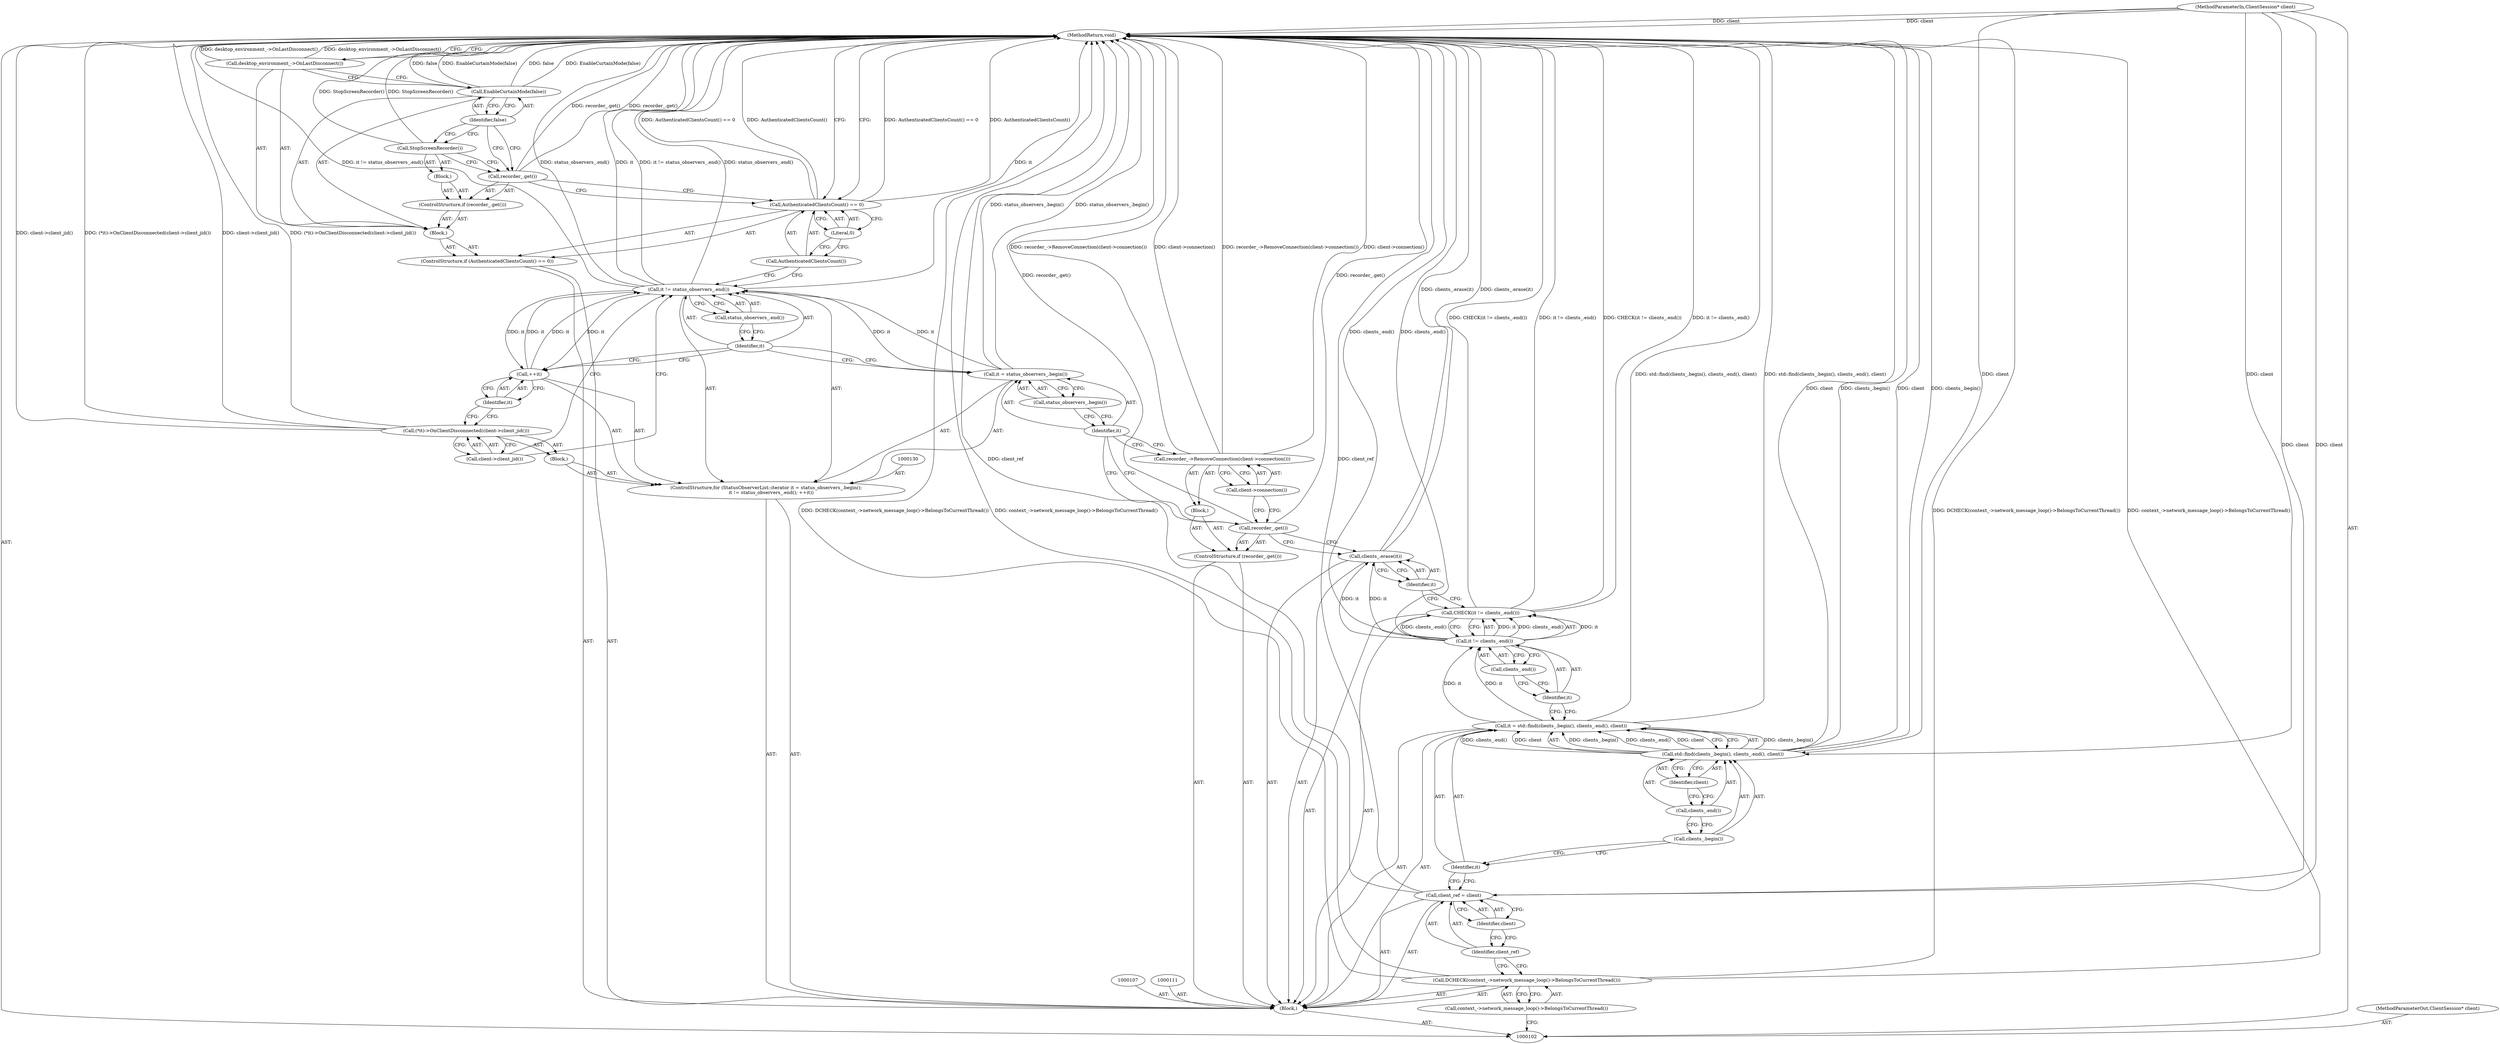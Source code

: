 digraph "0_Chrome_a46bcef82b29d30836a0f26226e3d4aca4fa9612_7" {
"1000154" [label="(MethodReturn,void)"];
"1000103" [label="(MethodParameterIn,ClientSession* client)"];
"1000245" [label="(MethodParameterOut,ClientSession* client)"];
"1000104" [label="(Block,)"];
"1000124" [label="(ControlStructure,if (recorder_.get()))"];
"1000126" [label="(Block,)"];
"1000125" [label="(Call,recorder_.get())"];
"1000128" [label="(Call,client->connection())"];
"1000127" [label="(Call,recorder_->RemoveConnection(client->connection()))"];
"1000129" [label="(ControlStructure,for (StatusObserverList::iterator it = status_observers_.begin();\n       it != status_observers_.end(); ++it))"];
"1000131" [label="(Call,it = status_observers_.begin())"];
"1000132" [label="(Identifier,it)"];
"1000133" [label="(Call,status_observers_.begin())"];
"1000136" [label="(Call,status_observers_.end())"];
"1000137" [label="(Call,++it)"];
"1000138" [label="(Identifier,it)"];
"1000139" [label="(Block,)"];
"1000134" [label="(Call,it != status_observers_.end())"];
"1000135" [label="(Identifier,it)"];
"1000141" [label="(Call,client->client_jid())"];
"1000140" [label="(Call,(*it)->OnClientDisconnected(client->client_jid()))"];
"1000142" [label="(ControlStructure,if (AuthenticatedClientsCount() == 0))"];
"1000145" [label="(Literal,0)"];
"1000146" [label="(Block,)"];
"1000143" [label="(Call,AuthenticatedClientsCount() == 0)"];
"1000144" [label="(Call,AuthenticatedClientsCount())"];
"1000106" [label="(Call,context_->network_message_loop()->BelongsToCurrentThread())"];
"1000105" [label="(Call,DCHECK(context_->network_message_loop()->BelongsToCurrentThread()))"];
"1000149" [label="(Block,)"];
"1000147" [label="(ControlStructure,if (recorder_.get()))"];
"1000148" [label="(Call,recorder_.get())"];
"1000150" [label="(Call,StopScreenRecorder())"];
"1000152" [label="(Identifier,false)"];
"1000151" [label="(Call,EnableCurtainMode(false))"];
"1000153" [label="(Call,desktop_environment_->OnLastDisconnect())"];
"1000108" [label="(Call,client_ref = client)"];
"1000109" [label="(Identifier,client_ref)"];
"1000110" [label="(Identifier,client)"];
"1000112" [label="(Call,it = std::find(clients_.begin(), clients_.end(), client))"];
"1000113" [label="(Identifier,it)"];
"1000114" [label="(Call,std::find(clients_.begin(), clients_.end(), client))"];
"1000115" [label="(Call,clients_.begin())"];
"1000116" [label="(Call,clients_.end())"];
"1000117" [label="(Identifier,client)"];
"1000121" [label="(Call,clients_.end())"];
"1000118" [label="(Call,CHECK(it != clients_.end()))"];
"1000119" [label="(Call,it != clients_.end())"];
"1000120" [label="(Identifier,it)"];
"1000123" [label="(Identifier,it)"];
"1000122" [label="(Call,clients_.erase(it))"];
"1000154" -> "1000102"  [label="AST: "];
"1000154" -> "1000153"  [label="CFG: "];
"1000154" -> "1000143"  [label="CFG: "];
"1000114" -> "1000154"  [label="DDG: client"];
"1000114" -> "1000154"  [label="DDG: clients_.begin()"];
"1000125" -> "1000154"  [label="DDG: recorder_.get()"];
"1000151" -> "1000154"  [label="DDG: EnableCurtainMode(false)"];
"1000151" -> "1000154"  [label="DDG: false"];
"1000105" -> "1000154"  [label="DDG: DCHECK(context_->network_message_loop()->BelongsToCurrentThread())"];
"1000105" -> "1000154"  [label="DDG: context_->network_message_loop()->BelongsToCurrentThread()"];
"1000112" -> "1000154"  [label="DDG: std::find(clients_.begin(), clients_.end(), client)"];
"1000140" -> "1000154"  [label="DDG: client->client_jid()"];
"1000140" -> "1000154"  [label="DDG: (*it)->OnClientDisconnected(client->client_jid())"];
"1000148" -> "1000154"  [label="DDG: recorder_.get()"];
"1000118" -> "1000154"  [label="DDG: CHECK(it != clients_.end())"];
"1000118" -> "1000154"  [label="DDG: it != clients_.end()"];
"1000134" -> "1000154"  [label="DDG: it"];
"1000134" -> "1000154"  [label="DDG: it != status_observers_.end()"];
"1000134" -> "1000154"  [label="DDG: status_observers_.end()"];
"1000150" -> "1000154"  [label="DDG: StopScreenRecorder()"];
"1000127" -> "1000154"  [label="DDG: client->connection()"];
"1000127" -> "1000154"  [label="DDG: recorder_->RemoveConnection(client->connection())"];
"1000103" -> "1000154"  [label="DDG: client"];
"1000143" -> "1000154"  [label="DDG: AuthenticatedClientsCount()"];
"1000143" -> "1000154"  [label="DDG: AuthenticatedClientsCount() == 0"];
"1000119" -> "1000154"  [label="DDG: clients_.end()"];
"1000153" -> "1000154"  [label="DDG: desktop_environment_->OnLastDisconnect()"];
"1000131" -> "1000154"  [label="DDG: status_observers_.begin()"];
"1000122" -> "1000154"  [label="DDG: clients_.erase(it)"];
"1000108" -> "1000154"  [label="DDG: client_ref"];
"1000103" -> "1000102"  [label="AST: "];
"1000103" -> "1000154"  [label="DDG: client"];
"1000103" -> "1000108"  [label="DDG: client"];
"1000103" -> "1000114"  [label="DDG: client"];
"1000245" -> "1000102"  [label="AST: "];
"1000104" -> "1000102"  [label="AST: "];
"1000105" -> "1000104"  [label="AST: "];
"1000107" -> "1000104"  [label="AST: "];
"1000108" -> "1000104"  [label="AST: "];
"1000111" -> "1000104"  [label="AST: "];
"1000112" -> "1000104"  [label="AST: "];
"1000118" -> "1000104"  [label="AST: "];
"1000122" -> "1000104"  [label="AST: "];
"1000124" -> "1000104"  [label="AST: "];
"1000129" -> "1000104"  [label="AST: "];
"1000142" -> "1000104"  [label="AST: "];
"1000124" -> "1000104"  [label="AST: "];
"1000125" -> "1000124"  [label="AST: "];
"1000126" -> "1000124"  [label="AST: "];
"1000126" -> "1000124"  [label="AST: "];
"1000127" -> "1000126"  [label="AST: "];
"1000125" -> "1000124"  [label="AST: "];
"1000125" -> "1000122"  [label="CFG: "];
"1000128" -> "1000125"  [label="CFG: "];
"1000132" -> "1000125"  [label="CFG: "];
"1000125" -> "1000154"  [label="DDG: recorder_.get()"];
"1000128" -> "1000127"  [label="AST: "];
"1000128" -> "1000125"  [label="CFG: "];
"1000127" -> "1000128"  [label="CFG: "];
"1000127" -> "1000126"  [label="AST: "];
"1000127" -> "1000128"  [label="CFG: "];
"1000128" -> "1000127"  [label="AST: "];
"1000132" -> "1000127"  [label="CFG: "];
"1000127" -> "1000154"  [label="DDG: client->connection()"];
"1000127" -> "1000154"  [label="DDG: recorder_->RemoveConnection(client->connection())"];
"1000129" -> "1000104"  [label="AST: "];
"1000130" -> "1000129"  [label="AST: "];
"1000131" -> "1000129"  [label="AST: "];
"1000134" -> "1000129"  [label="AST: "];
"1000137" -> "1000129"  [label="AST: "];
"1000139" -> "1000129"  [label="AST: "];
"1000131" -> "1000129"  [label="AST: "];
"1000131" -> "1000133"  [label="CFG: "];
"1000132" -> "1000131"  [label="AST: "];
"1000133" -> "1000131"  [label="AST: "];
"1000135" -> "1000131"  [label="CFG: "];
"1000131" -> "1000154"  [label="DDG: status_observers_.begin()"];
"1000131" -> "1000134"  [label="DDG: it"];
"1000132" -> "1000131"  [label="AST: "];
"1000132" -> "1000127"  [label="CFG: "];
"1000132" -> "1000125"  [label="CFG: "];
"1000133" -> "1000132"  [label="CFG: "];
"1000133" -> "1000131"  [label="AST: "];
"1000133" -> "1000132"  [label="CFG: "];
"1000131" -> "1000133"  [label="CFG: "];
"1000136" -> "1000134"  [label="AST: "];
"1000136" -> "1000135"  [label="CFG: "];
"1000134" -> "1000136"  [label="CFG: "];
"1000137" -> "1000129"  [label="AST: "];
"1000137" -> "1000138"  [label="CFG: "];
"1000138" -> "1000137"  [label="AST: "];
"1000135" -> "1000137"  [label="CFG: "];
"1000137" -> "1000134"  [label="DDG: it"];
"1000134" -> "1000137"  [label="DDG: it"];
"1000138" -> "1000137"  [label="AST: "];
"1000138" -> "1000140"  [label="CFG: "];
"1000137" -> "1000138"  [label="CFG: "];
"1000139" -> "1000129"  [label="AST: "];
"1000140" -> "1000139"  [label="AST: "];
"1000134" -> "1000129"  [label="AST: "];
"1000134" -> "1000136"  [label="CFG: "];
"1000135" -> "1000134"  [label="AST: "];
"1000136" -> "1000134"  [label="AST: "];
"1000141" -> "1000134"  [label="CFG: "];
"1000144" -> "1000134"  [label="CFG: "];
"1000134" -> "1000154"  [label="DDG: it"];
"1000134" -> "1000154"  [label="DDG: it != status_observers_.end()"];
"1000134" -> "1000154"  [label="DDG: status_observers_.end()"];
"1000131" -> "1000134"  [label="DDG: it"];
"1000137" -> "1000134"  [label="DDG: it"];
"1000134" -> "1000137"  [label="DDG: it"];
"1000135" -> "1000134"  [label="AST: "];
"1000135" -> "1000131"  [label="CFG: "];
"1000135" -> "1000137"  [label="CFG: "];
"1000136" -> "1000135"  [label="CFG: "];
"1000141" -> "1000140"  [label="AST: "];
"1000141" -> "1000134"  [label="CFG: "];
"1000140" -> "1000141"  [label="CFG: "];
"1000140" -> "1000139"  [label="AST: "];
"1000140" -> "1000141"  [label="CFG: "];
"1000141" -> "1000140"  [label="AST: "];
"1000138" -> "1000140"  [label="CFG: "];
"1000140" -> "1000154"  [label="DDG: client->client_jid()"];
"1000140" -> "1000154"  [label="DDG: (*it)->OnClientDisconnected(client->client_jid())"];
"1000142" -> "1000104"  [label="AST: "];
"1000143" -> "1000142"  [label="AST: "];
"1000146" -> "1000142"  [label="AST: "];
"1000145" -> "1000143"  [label="AST: "];
"1000145" -> "1000144"  [label="CFG: "];
"1000143" -> "1000145"  [label="CFG: "];
"1000146" -> "1000142"  [label="AST: "];
"1000147" -> "1000146"  [label="AST: "];
"1000151" -> "1000146"  [label="AST: "];
"1000153" -> "1000146"  [label="AST: "];
"1000143" -> "1000142"  [label="AST: "];
"1000143" -> "1000145"  [label="CFG: "];
"1000144" -> "1000143"  [label="AST: "];
"1000145" -> "1000143"  [label="AST: "];
"1000148" -> "1000143"  [label="CFG: "];
"1000154" -> "1000143"  [label="CFG: "];
"1000143" -> "1000154"  [label="DDG: AuthenticatedClientsCount()"];
"1000143" -> "1000154"  [label="DDG: AuthenticatedClientsCount() == 0"];
"1000144" -> "1000143"  [label="AST: "];
"1000144" -> "1000134"  [label="CFG: "];
"1000145" -> "1000144"  [label="CFG: "];
"1000106" -> "1000105"  [label="AST: "];
"1000106" -> "1000102"  [label="CFG: "];
"1000105" -> "1000106"  [label="CFG: "];
"1000105" -> "1000104"  [label="AST: "];
"1000105" -> "1000106"  [label="CFG: "];
"1000106" -> "1000105"  [label="AST: "];
"1000109" -> "1000105"  [label="CFG: "];
"1000105" -> "1000154"  [label="DDG: DCHECK(context_->network_message_loop()->BelongsToCurrentThread())"];
"1000105" -> "1000154"  [label="DDG: context_->network_message_loop()->BelongsToCurrentThread()"];
"1000149" -> "1000147"  [label="AST: "];
"1000150" -> "1000149"  [label="AST: "];
"1000147" -> "1000146"  [label="AST: "];
"1000148" -> "1000147"  [label="AST: "];
"1000149" -> "1000147"  [label="AST: "];
"1000148" -> "1000147"  [label="AST: "];
"1000148" -> "1000143"  [label="CFG: "];
"1000150" -> "1000148"  [label="CFG: "];
"1000152" -> "1000148"  [label="CFG: "];
"1000148" -> "1000154"  [label="DDG: recorder_.get()"];
"1000150" -> "1000149"  [label="AST: "];
"1000150" -> "1000148"  [label="CFG: "];
"1000152" -> "1000150"  [label="CFG: "];
"1000150" -> "1000154"  [label="DDG: StopScreenRecorder()"];
"1000152" -> "1000151"  [label="AST: "];
"1000152" -> "1000150"  [label="CFG: "];
"1000152" -> "1000148"  [label="CFG: "];
"1000151" -> "1000152"  [label="CFG: "];
"1000151" -> "1000146"  [label="AST: "];
"1000151" -> "1000152"  [label="CFG: "];
"1000152" -> "1000151"  [label="AST: "];
"1000153" -> "1000151"  [label="CFG: "];
"1000151" -> "1000154"  [label="DDG: EnableCurtainMode(false)"];
"1000151" -> "1000154"  [label="DDG: false"];
"1000153" -> "1000146"  [label="AST: "];
"1000153" -> "1000151"  [label="CFG: "];
"1000154" -> "1000153"  [label="CFG: "];
"1000153" -> "1000154"  [label="DDG: desktop_environment_->OnLastDisconnect()"];
"1000108" -> "1000104"  [label="AST: "];
"1000108" -> "1000110"  [label="CFG: "];
"1000109" -> "1000108"  [label="AST: "];
"1000110" -> "1000108"  [label="AST: "];
"1000113" -> "1000108"  [label="CFG: "];
"1000108" -> "1000154"  [label="DDG: client_ref"];
"1000103" -> "1000108"  [label="DDG: client"];
"1000109" -> "1000108"  [label="AST: "];
"1000109" -> "1000105"  [label="CFG: "];
"1000110" -> "1000109"  [label="CFG: "];
"1000110" -> "1000108"  [label="AST: "];
"1000110" -> "1000109"  [label="CFG: "];
"1000108" -> "1000110"  [label="CFG: "];
"1000112" -> "1000104"  [label="AST: "];
"1000112" -> "1000114"  [label="CFG: "];
"1000113" -> "1000112"  [label="AST: "];
"1000114" -> "1000112"  [label="AST: "];
"1000120" -> "1000112"  [label="CFG: "];
"1000112" -> "1000154"  [label="DDG: std::find(clients_.begin(), clients_.end(), client)"];
"1000114" -> "1000112"  [label="DDG: clients_.begin()"];
"1000114" -> "1000112"  [label="DDG: clients_.end()"];
"1000114" -> "1000112"  [label="DDG: client"];
"1000112" -> "1000119"  [label="DDG: it"];
"1000113" -> "1000112"  [label="AST: "];
"1000113" -> "1000108"  [label="CFG: "];
"1000115" -> "1000113"  [label="CFG: "];
"1000114" -> "1000112"  [label="AST: "];
"1000114" -> "1000117"  [label="CFG: "];
"1000115" -> "1000114"  [label="AST: "];
"1000116" -> "1000114"  [label="AST: "];
"1000117" -> "1000114"  [label="AST: "];
"1000112" -> "1000114"  [label="CFG: "];
"1000114" -> "1000154"  [label="DDG: client"];
"1000114" -> "1000154"  [label="DDG: clients_.begin()"];
"1000114" -> "1000112"  [label="DDG: clients_.begin()"];
"1000114" -> "1000112"  [label="DDG: clients_.end()"];
"1000114" -> "1000112"  [label="DDG: client"];
"1000103" -> "1000114"  [label="DDG: client"];
"1000115" -> "1000114"  [label="AST: "];
"1000115" -> "1000113"  [label="CFG: "];
"1000116" -> "1000115"  [label="CFG: "];
"1000116" -> "1000114"  [label="AST: "];
"1000116" -> "1000115"  [label="CFG: "];
"1000117" -> "1000116"  [label="CFG: "];
"1000117" -> "1000114"  [label="AST: "];
"1000117" -> "1000116"  [label="CFG: "];
"1000114" -> "1000117"  [label="CFG: "];
"1000121" -> "1000119"  [label="AST: "];
"1000121" -> "1000120"  [label="CFG: "];
"1000119" -> "1000121"  [label="CFG: "];
"1000118" -> "1000104"  [label="AST: "];
"1000118" -> "1000119"  [label="CFG: "];
"1000119" -> "1000118"  [label="AST: "];
"1000123" -> "1000118"  [label="CFG: "];
"1000118" -> "1000154"  [label="DDG: CHECK(it != clients_.end())"];
"1000118" -> "1000154"  [label="DDG: it != clients_.end()"];
"1000119" -> "1000118"  [label="DDG: it"];
"1000119" -> "1000118"  [label="DDG: clients_.end()"];
"1000119" -> "1000118"  [label="AST: "];
"1000119" -> "1000121"  [label="CFG: "];
"1000120" -> "1000119"  [label="AST: "];
"1000121" -> "1000119"  [label="AST: "];
"1000118" -> "1000119"  [label="CFG: "];
"1000119" -> "1000154"  [label="DDG: clients_.end()"];
"1000119" -> "1000118"  [label="DDG: it"];
"1000119" -> "1000118"  [label="DDG: clients_.end()"];
"1000112" -> "1000119"  [label="DDG: it"];
"1000119" -> "1000122"  [label="DDG: it"];
"1000120" -> "1000119"  [label="AST: "];
"1000120" -> "1000112"  [label="CFG: "];
"1000121" -> "1000120"  [label="CFG: "];
"1000123" -> "1000122"  [label="AST: "];
"1000123" -> "1000118"  [label="CFG: "];
"1000122" -> "1000123"  [label="CFG: "];
"1000122" -> "1000104"  [label="AST: "];
"1000122" -> "1000123"  [label="CFG: "];
"1000123" -> "1000122"  [label="AST: "];
"1000125" -> "1000122"  [label="CFG: "];
"1000122" -> "1000154"  [label="DDG: clients_.erase(it)"];
"1000119" -> "1000122"  [label="DDG: it"];
}
